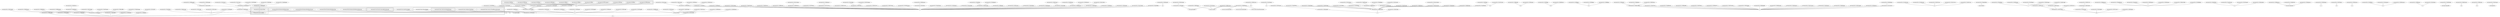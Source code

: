 graph g {
  fontname="sans-serif";

  overlap=false;

  subgraph "cluster_net" {
    subgraph "cluster_net.minecraft" {
      subgraph "cluster_net.minecraft.pathfinding" {
      }
      subgraph "cluster_net.minecraft.client" {
        subgraph "cluster_net.minecraft.client.render" {
          subgraph "cluster_net.minecraft.client.render.entity" {
            "bq"[label="net.minecraft.client.render.entity.RenderPainting"];
          }
        }
        subgraph "cluster_net.minecraft.client.resources" {
          "ba"[label="net.minecraft.client.resources.ThreadResourceDownload"];
        }
        subgraph "cluster_net.minecraft.client.multiplayer" {
          "fl"[label="net.minecraft.client.multiplayer.WorldClient"];
        }
        "net.minecraft.client.MinecraftApplet"[label="net.minecraft.client.MinecraftApplet"];
      }
      subgraph "cluster_net.minecraft.block" {
        subgraph "cluster_net.minecraft.block.blockentity" {
          "az"[label="net.minecraft.block.blockentity.BlockEntityMobSpawner"];
          "ee"[label="net.minecraft.block.blockentity.BlockEntityChest"];
          "if"[label="net.minecraft.block.blockentity.BlockEntityFurnace"];
          "lj"[label="net.minecraft.block.blockentity.BlockEntitySign"];
        }
      }
      subgraph "cluster_net.minecraft.entity" {
        subgraph "cluster_net.minecraft.entity.player" {
          "cv"[label="net.minecraft.entity.player.Player"];
        }
        "fa"[label="net.minecraft.entity.LivingBase"];
      }
      subgraph "cluster_net.minecraft.world" {
        subgraph "cluster_net.minecraft.world.chunk" {
          subgraph "cluster_net.minecraft.world.chunk.storage" {
            "iy"[label="net.minecraft.world.chunk.storage.AlphaChunkLoader"];
          }
        }
      }
      subgraph "cluster_net.minecraft.isom" {
        "net.minecraft.isom.IsomPreviewApplet"[label="net.minecraft.isom.IsomPreviewApplet"];
      }
    }
  }
  subgraph "cluster_com" {
    subgraph "cluster_com.mojang" {
      subgraph "cluster_com.mojang.nbt" {
        "f"[label="com.mojang.nbt.NBTFloat"];
        "df"[label="com.mojang.nbt.NBTByteArray"];
        "ev"[label="com.mojang.nbt.NBTEnd"];
        "fi"[label="com.mojang.nbt.NBTLong"];
        "fy"[label="com.mojang.nbt.NBTCompound"];
        "gx"[label="com.mojang.nbt.NBTInt"];
        "he"[label="com.mojang.nbt.NBTByte"];
        "ij"[label="com.mojang.nbt.NBTList"];
        "ip"[label="com.mojang.nbt.NBTDouble"];
        "jk"[label="com.mojang.nbt.NBTShort"];
        "ko"[label="com.mojang.nbt.NBTString"];
      }
    }
  }
  "b"[label="net.minecraft.src.ClsBFvyhjji"];
  "c"[label="net.minecraft.src.ClsCHqzdaz"];
  "d"[label="net.minecraft.src.ClsDWbulun"];
  "e"[label="net.minecraft.src.ClsEDnmokvl"];
  "g"[label="net.minecraft.src.ClsGDjwwbgb"];
  "h"[label="net.minecraft.src.ClsHEuaptpv"];
  "i"[label="net.minecraft.src.ClsICovskqo"];
  "k"[label="net.minecraft.src.ClsKEvdcccm"];
  "l"[label="net.minecraft.src.ClsLGdttmpo"];
  "n"[label="net.minecraft.src.ClsNCinopcu"];
  "o"[label="net.minecraft.src.ClsOBrbnprf"];
  "p"[label="net.minecraft.src.ClsPTjhxky"];
  "q"[label="net.minecraft.src.ClsQGmrmkms"];
  "r"[label="net.minecraft.src.ClsREjcdtfs"];
  "s"[label="net.minecraft.src.ClsSEexmeiy"];
  "t"[label="net.minecraft.src.ClsTFzfhlqj"];
  "u"[label="net.minecraft.src.ClsUBfajgzt"];
  "w"[label="net.minecraft.src.ClsWBatxhd"];
  "y"[label="net.minecraft.src.ClsYEadtbtl"];
  "z"[label="net.minecraft.src.ClsZEcregeb"];
  "aa"[label="net.minecraft.src.ClsAaChiuvxf"];
  "ab"[label="net.minecraft.src.ClsAbDbkaoxk"];
  "ac"[label="net.minecraft.src.ClsAcFzvvjer"];
  "ae"[label="net.minecraft.src.ClsAeCnudbvn"];
  "ag"[label="net.minecraft.src.ClsAgGduobwc"];
  "ai"[label="net.minecraft.src.ClsAiDqrxywi"];
  "ak"[label="net.minecraft.src.ClsAkGjnfpbi"];
  "al"[label="net.minecraft.src.ClsAlGqfrqme"];
  "am"[label="net.minecraft.src.ClsAmEiylhbs"];
  "an"[label="net.minecraft.src.ClsAnRdohkw"];
  "ao"[label="net.minecraft.src.ClsAoEwugglf"];
  "ap"[label="net.minecraft.src.ClsApGbgkujf"];
  "aq"[label="net.minecraft.src.ClsAqBerighz"];
  "as"[label="net.minecraft.src.ClsAsBxspkqx"];
  "at"[label="net.minecraft.src.ClsAtDvhpggx"];
  "av"[label="net.minecraft.src.ClsAvFxpeoxq"];
  "bb"[label="net.minecraft.src.ClsBbBysmipu"];
  "bc"[label="net.minecraft.src.ClsBcWumicf"];
  "bd"[label="net.minecraft.src.ClsBdEgqqelu"];
  "be"[label="net.minecraft.src.ClsBeGthavov"];
  "bi"[label="net.minecraft.src.ClsBiEzqpeqb"];
  "bj"[label="net.minecraft.src.ClsBjDgqjhfe"];
  "bl"[label="net.minecraft.src.ClsBlFjesrea"];
  "bm"[label="net.minecraft.src.ClsBmCwkptig"];
  "bo"[label="net.minecraft.src.ClsBoCfhzowd"];
  "br"[label="net.minecraft.src.ClsBrFluvvvh"];
  "bt"[label="net.minecraft.src.ClsBtGkpuyco"];
  "bu"[label="net.minecraft.src.ClsBuPvuopp"];
  "bv"[label="net.minecraft.src.ClsBvGiuibwj"];
  "bx"[label="net.minecraft.src.ClsBxCahflhr"];
  "by"[label="net.minecraft.src.ClsByBoyxyd"];
  "ca"[label="net.minecraft.src.ClsCaDhvxukr"];
  "cb"[label="net.minecraft.src.ClsCbCyxfeth"];
  "cc"[label="net.minecraft.src.ClsCcEwfktg"];
  "cd"[label="net.minecraft.src.ClsCdCharpsd"];
  "ce"[label="net.minecraft.src.ClsCeCwshxpy"];
  "cf"[label="net.minecraft.src.ClsCfGogyugi"];
  "cg"[label="net.minecraft.src.ClsCgBavmqqq"];
  "ch"[label="net.minecraft.src.ClsChFrspprv"];
  "ci"[label="net.minecraft.src.ClsCiPcbogx"];
  "cj"[label="net.minecraft.src.ClsCjGxjfqba"];
  "ck"[label="net.minecraft.src.ClsCkDgvspzb"];
  "cl"[label="net.minecraft.src.ClsClCilyeuf"];
  "cn"[label="net.minecraft.src.ClsCnWsmhav"];
  "co"[label="net.minecraft.src.ClsCoCclyiti"];
  "cq"[label="net.minecraft.src.ClsCqPtiqym"];
  "cr"[label="net.minecraft.src.ClsCrCsyuwsa"];
  "ct"[label="net.minecraft.src.ClsCtFmpejkh"];
  "cw"[label="net.minecraft.src.ClsCwDzbhfal"];
  "cx"[label="net.minecraft.src.ClsCxGyhvfr"];
  "cy"[label="net.minecraft.src.ClsCyBnkqucb"];
  "db"[label="net.minecraft.src.ClsDbFsuveww"];
  "dc"[label="net.minecraft.src.ClsDcBbiuine"];
  "de"[label="net.minecraft.src.ClsDeBzgsjcg"];
  "dg"[label="net.minecraft.src.ClsDgEfgkysj"];
  "di"[label="net.minecraft.src.ClsDiCfuexiy"];
  "dk"[label="net.minecraft.src.ClsDkMnsbyd"];
  "dl"[label="net.minecraft.src.ClsDlDxplvwc"];
  "dm"[label="net.minecraft.src.ClsDmKklqch"];
  "dn"[label="net.minecraft.src.ClsDnFjqunno"];
  "do"[label="net.minecraft.src.ClsDoWiowaf"];
  "dp"[label="net.minecraft.src.ClsDpFunntjj"];
  "dr"[label="net.minecraft.src.ClsDrGkgdihr"];
  "ds"[label="net.minecraft.src.ClsDsCebqafr"];
  "dv"[label="net.minecraft.src.ClsDvGsalrts"];
  "eb"[label="net.minecraft.src.ClsEbKpweau"];
  "ec"[label="net.minecraft.src.ClsEcPxlugn"];
  "ed"[label="net.minecraft.src.ClsEdGxoivow"];
  "ef"[label="net.minecraft.src.ClsEfJpknaf"];
  "eg"[label="net.minecraft.src.ClsEgCywfabd"];
  "ej"[label="net.minecraft.src.ClsEjCgybgcf"];
  "ek"[label="net.minecraft.src.ClsEkBbanezn"];
  "ep"[label="net.minecraft.src.ClsEpCipjsbm"];
  "eq"[label="net.minecraft.src.ClsEqDtizvfa"];
  "er"[label="net.minecraft.src.ClsErGqwxxsn"];
  "es"[label="net.minecraft.src.ClsEsFluvvvh"];
  "et"[label="net.minecraft.src.ClsEtCsvpzcg"];
  "ez"[label="net.minecraft.src.ClsEzEtbmqic"];
  "fb"[label="net.minecraft.src.ClsFbEklwmau"];
  "fc"[label="net.minecraft.src.ClsFcBfajgzt"];
  "fe"[label="net.minecraft.src.ClsFeNhxosw"];
  "ff"[label="net.minecraft.src.ClsFfGpyhgr"];
  "fg"[label="net.minecraft.src.ClsFgKpweau"];
  "fh"[label="net.minecraft.src.ClsFhQomflh"];
  "fk"[label="net.minecraft.src.ClsFkUtkqzs"];
  "fm"[label="net.minecraft.src.ClsFmDhvgwqw"];
  "fn"[label="net.minecraft.src.ClsFnFluvvvh"];
  "fo"[label="net.minecraft.src.ClsFoExzxzsa"];
  "fp"[label="net.minecraft.src.ClsFpBoyxyd"];
  "fs"[label="net.minecraft.src.ClsFsBezemvr"];
  "ft"[label="net.minecraft.src.ClsFtDwhdmpk"];
  "fu"[label="net.minecraft.src.ClsFuGwqcpsy"];
  "fv"[label="net.minecraft.src.ClsFvCcoucnl"];
  "fw"[label="net.minecraft.src.ClsFwPxluix"];
  "fx"[label="net.minecraft.src.ClsFxFdhsbnf"];
  "ga"[label="net.minecraft.src.ClsGaBnidjvi"];
  "gb"[label="net.minecraft.src.ClsGbBgfsktp"];
  "ge"[label="net.minecraft.src.ClsGeFoitfrp"];
  "gf"[label="net.minecraft.src.ClsGfMwpqoe"];
  "gg"[label="net.minecraft.src.ClsGgDvdyhwi"];
  "gh"[label="net.minecraft.src.ClsGhEjgsrkt"];
  "gi"[label="net.minecraft.src.ClsGiFmpejkh"];
  "gj"[label="net.minecraft.src.ClsGjCnatzhz"];
  "gk"[label="net.minecraft.src.ClsGkFflnizr"];
  "gl"[label="net.minecraft.src.ClsGlDsksulk"];
  "gm"[label="net.minecraft.src.ClsGmGtuedmw"];
  "gn"[label="net.minecraft.src.ClsGnUqbnym"];
  "gp"[label="net.minecraft.src.ClsGpFtweqra"];
  "gq"[label="net.minecraft.src.ClsGqCykxfcs"];
  "gu"[label="net.minecraft.src.ClsGuEnpcrnc"];
  "gw"[label="net.minecraft.src.ClsGwFszztub"];
  "hc"[label="net.minecraft.src.ClsHcGqjbmb"];
  "hd"[label="net.minecraft.src.ClsHdGhqzxnz"];
  "hf"[label="net.minecraft.src.ClsHfQgurxe"];
  "hh"[label="net.minecraft.src.ClsHhHrdvhy"];
  "hi"[label="net.minecraft.src.ClsHiGgsazue"];
  "hj"[label="net.minecraft.src.ClsHjGbssctz"];
  "hk"[label="net.minecraft.src.ClsHkDmeegxz"];
  "hl"[label="net.minecraft.src.ClsHlExrgfqm"];
  "hm"[label="net.minecraft.src.ClsHmGkofiam"];
  "ho"[label="net.minecraft.src.ClsHoDkclsfp"];
  "hp"[label="net.minecraft.src.ClsHpDgqjhfe"];
  "ht"[label="net.minecraft.src.ClsHtFpbawbg"];
  "hu"[label="net.minecraft.src.ClsHuDxplvwc"];
  "hv"[label="net.minecraft.src.ClsHvCkawppj"];
  "hw"[label="net.minecraft.src.ClsHwCdzvzdb"];
  "hx"[label="net.minecraft.src.ClsHxEwisyka"];
  "hz"[label="net.minecraft.src.ClsHzBxidhsz"];
  "ia"[label="net.minecraft.src.ClsIaCnvpvmw"];
  "ib"[label="net.minecraft.src.ClsIbDuejfqt"];
  "ic"[label="net.minecraft.src.ClsIcCfhgxzk"];
  "id"[label="net.minecraft.src.ClsIdBfajgzt"];
  "ig"[label="net.minecraft.src.ClsIgBtcbqwf"];
  "ih"[label="net.minecraft.src.ClsIhJptmjx"];
  "ik"[label="net.minecraft.src.ClsIkEceojrn"];
  "il"[label="net.minecraft.src.ClsIlCyxnwzi"];
  "io"[label="net.minecraft.src.ClsIoDlmivzu"];
  "iq"[label="net.minecraft.src.ClsIqHpczkx"];
  "ir"[label="net.minecraft.src.ClsIrBajcotd"];
  "is"[label="net.minecraft.src.ClsIsCchnsjm"];
  "iv"[label="net.minecraft.src.ClsIvFpunyes"];
  "ix"[label="net.minecraft.src.ClsIxCswhdro"];
  "ja"[label="net.minecraft.src.ClsJaCbrxnpz"];
  "jb"[label="net.minecraft.src.ClsJbBgeogvq"];
  "jc"[label="net.minecraft.src.ClsJcChdyrip"];
  "jd"[label="net.minecraft.src.ClsJdDzbtaur"];
  "jh"[label="net.minecraft.src.ClsJhFfuxapb"];
  "ji"[label="net.minecraft.src.ClsJiEdbnrmz"];
  "jj"[label="net.minecraft.src.ClsJjGyaokcb"];
  "jm"[label="net.minecraft.src.ClsJmEpetpvr"];
  "jn"[label="net.minecraft.src.ClsJnCyyfagr"];
  "jp"[label="net.minecraft.src.ClsJpGtxzngg"];
  "jr"[label="net.minecraft.src.ClsJrFdfvdyb"];
  "jt"[label="net.minecraft.src.ClsJtMlwlph"];
  "ju"[label="net.minecraft.src.ClsJuDxplvwc"];
  "jw"[label="net.minecraft.src.ClsJwFabhiow"];
  "jx"[label="net.minecraft.src.ClsJxEpqpnxq"];
  "jy"[label="net.minecraft.src.ClsJyCrlehht"];
  "ka"[label="net.minecraft.src.ClsKaMwpqoe"];
  "kb"[label="net.minecraft.src.ClsKbExdvejo"];
  "kd"[label="net.minecraft.src.ClsKdFnglyqy"];
  "ke"[label="net.minecraft.src.ClsKeBgxjmzo"];
  "kf"[label="net.minecraft.src.ClsKfCkvhxjc"];
  "kh"[label="net.minecraft.src.ClsKhGmqjolz"];
  "kk"[label="net.minecraft.src.ClsKkDsejpyf"];
  "kl"[label="net.minecraft.src.ClsKlFuvuywy"];
  "km"[label="net.minecraft.src.ClsKmBjthmqv"];
  "kn"[label="net.minecraft.src.ClsKnVizywp"];
  "kq"[label="net.minecraft.src.ClsKqNkredx"];
  "kr"[label="net.minecraft.src.ClsKrHhycjn"];
  "ks"[label="net.minecraft.src.ClsKsBvegucm"];
  "kt"[label="net.minecraft.src.ClsKtBbanezn"];
  "ku"[label="net.minecraft.src.ClsKuBbanezn"];
  "kv"[label="net.minecraft.src.ClsKvCebqafr"];
  "kw"[label="net.minecraft.src.ClsKwFzvvjer"];
  "ky"[label="net.minecraft.src.ClsKyZeesbu"];
  "la"[label="net.minecraft.src.ClsLaBzkdnwi"];
  "lb"[label="net.minecraft.src.ClsLbSwqunr"];
  "lc"[label="net.minecraft.src.ClsLcFikwlgf"];
  "le"[label="net.minecraft.src.ClsLeDfoetqu"];
  "lf"[label="net.minecraft.src.ClsLfCzmgebu"];
  "lg"[label="net.minecraft.src.ClsLgEvpcbsl"];
  "lh"[label="net.minecraft.src.ClsLhFtfhsdu"];
  "li"[label="net.minecraft.src.ClsLiCevvwxz"];
  "lk"[label="net.minecraft.src.ClsLkDqgibov"];
  "ll"[label="net.minecraft.src.ClsLlDxplvwc"];
  "lo"[label="net.minecraft.src.ClsLoFcwbfsw"];
  "lp"[label="net.minecraft.src.ClsLpDixftwv"];
  "lq"[label="net.minecraft.src.ClsLqFtxfkeo"];
  "lr"[label="net.minecraft.src.ClsLrChiuvxf"];
  "ls"[label="net.minecraft.src.ClsLsGjbzpmc"];
  "b" -- "hz";
  "c" -- "jq";
  "d" -- "cw";
  "e" -- "gv";
  "f" -- "dq";
  "g" -- "y";
  "h" -- "java.awt.Canvas";
  "i" -- "fd";
  "k" -- "bn";
  "l" -- "au";
  "n" -- "ej";
  "o" -- "jq";
  "p" -- "dy";
  "q" -- "jq";
  "r" -- "aw";
  "s" -- "aw";
  "t" -- "bf";
  "u" -- "ey";
  "w" -- "bm";
  "y" -- "java.lang.Runnable";
  "z" -- "aj";
  "aa" -- "cs";
  "ab" -- "java.awt.Canvas";
  "ab" -- "java.awt.event.KeyListener";
  "ab" -- "java.awt.event.MouseListener";
  "ab" -- "java.awt.event.MouseMotionListener";
  "ab" -- "java.lang.Runnable";
  "ac" -- "gt";
  "ae" -- "dp";
  "ag" -- "jq";
  "ai" -- "jq";
  "ak" -- "ii";
  "al" -- "lr";
  "am" -- "java.awt.Panel";
  "an" -- "bb";
  "ao" -- "x";
  "ap" -- "bb";
  "aq" -- "cs";
  "as" -- "cy";
  "at" -- "bb";
  "av" -- "la";
  "az" -- "go";
  "ba" -- "java.lang.Thread";
  "bb" -- "jf";
  "bc" -- "jy";
  "bd" -- "cv";
  "be" -- "hz";
  "bi" -- "ae";
  "bj" -- "cs";
  "bl" -- "jq";
  "bm" -- "cs";
  "bo" -- "cw";
  "bq" -- "aj";
  "br" -- "fu";
  "bt" -- "el";
  "bu" -- "fu";
  "bv" -- "ch";
  "bx" -- "la";
  "by" -- "jq";
  "ca" -- "gt";
  "cb" -- "kx";
  "cc" -- "bb";
  "cd" -- "ar";
  "ce" -- "by";
  "cf" -- "kx";
  "cg" -- "la";
  "ch" -- "em";
  "ci" -- "jq";
  "cj" -- "ec";
  "ck" -- "gt";
  "cl" -- "cy";
  "cn" -- "java.awt.Canvas";
  "co" -- "cy";
  "cq" -- "bb";
  "cr" -- "jq";
  "ct" -- "aj";
  "cv" -- "fa";
  "cw" -- "aj";
  "cx" -- "la";
  "cy" -- "dp";
  "db" -- "jq";
  "dc" -- "ke";
  "de" -- "ii";
  "df" -- "dq";
  "dg" -- "dk";
  "di" -- "cs";
  "dk" -- "bb";
  "dl" -- "cs";
  "dm" -- "x";
  "dn" -- "el";
  "do" -- "aj";
  "dp" -- "fa";
  "dr" -- "em";
  "ds" -- "la";
  "dv" -- "fd";
  "eb" -- "java.util.Comparator";
  "ec" -- "jq";
  "ed" -- "jq";
  "ee" -- "go";
  "ee" -- "fd";
  "ef" -- "ii";
  "eg" -- "el";
  "ej" -- "jf";
  "ek" -- "java.lang.Thread";
  "ep" -- "ar";
  "eq" -- "java.util.Comparator";
  "er" -- "cs";
  "es" -- "bv";
  "et" -- "jq";
  "ev" -- "dq";
  "ez" -- "jl";
  "fa" -- "ii";
  "fb" -- "bb";
  "fc" -- "ey";
  "fe" -- "aj";
  "ff" -- "aj";
  "fg" -- "java.util.Comparator";
  "fh" -- "cw";
  "fi" -- "dq";
  "fk" -- "ld";
  "fl" -- "cf";
  "fm" -- "jq";
  "fn" -- "fu";
  "fo" -- "iw";
  "fp" -- "cr";
  "fs" -- "ke";
  "ft" -- "ec";
  "fu" -- "em";
  "fv" -- "em";
  "fw" -- "jq";
  "fx" -- "cy";
  "fy" -- "dq";
  "ga" -- "hv";
  "gb" -- "el";
  "ge" -- "fd";
  "gf" -- "x";
  "gg" -- "jq";
  "gh" -- "hv";
  "gi" -- "aj";
  "gj" -- "dk";
  "gk" -- "gc";
  "gl" -- "jq";
  "gm" -- "hw";
  "gn" -- "dk";
  "gp" -- "bb";
  "gq" -- "jq";
  "gu" -- "gc";
  "gw" -- "dy";
  "gx" -- "dq";
  "hc" -- "cs";
  "hd" -- "la";
  "he" -- "dq";
  "hf" -- "cz";
  "hh" -- "la";
  "hi" -- "fw";
  "hj" -- "bb";
  "hk" -- "la";
  "hl" -- "ii";
  "hm" -- "ii";
  "ho" -- "java.lang.Comparable";
  "hp" -- "cs";
  "ht" -- "cs";
  "hu" -- "cs";
  "hv" -- "jq";
  "hw" -- "bb";
  "hx" -- "fq";
  "hz" -- "jq";
  "ia" -- "cs";
  "ib" -- "em";
  "ic" -- "x";
  "id" -- "ey";
  "if" -- "go";
  "if" -- "fd";
  "ig" -- "ii";
  "ih" -- "jq";
  "ij" -- "dq";
  "ik" -- "lm";
  "il" -- "jq";
  "io" -- "kq";
  "ip" -- "dq";
  "iq" -- "bm";
  "ir" -- "aj";
  "is" -- "hz";
  "iv" -- "java.lang.Thread";
  "ix" -- "ke";
  "iy" -- "ad";
  "ja" -- "java.lang.Thread";
  "jb" -- "el";
  "jc" -- "cz";
  "jd" -- "cf";
  "jh" -- "dk";
  "ji" -- "bf";
  "jj" -- "hz";
  "jk" -- "dq";
  "jm" -- "bb";
  "jn" -- "jf";
  "jp" -- "fd";
  "jr" -- "ar";
  "jt" -- "cy";
  "ju" -- "cs";
  "jw" -- "jq";
  "jx" -- "jq";
  "jy" -- "jq";
  "ka" -- "x";
  "kb" -- "bb";
  "kd" -- "cs";
  "ke" -- "jq";
  "kf" -- "bm";
  "kh" -- "ae";
  "kk" -- "jq";
  "kl" -- "java.awt.Canvas";
  "km" -- "el";
  "kn" -- "java.lang.Thread";
  "ko" -- "dq";
  "kq" -- "la";
  "kr" -- "jq";
  "ks" -- "gc";
  "kt" -- "java.lang.Thread";
  "ku" -- "java.lang.Thread";
  "kv" -- "la";
  "kw" -- "gt";
  "ky" -- "jq";
  "la" -- "ii";
  "lb" -- "java.lang.Error";
  "lc" -- "cw";
  "le" -- "bb";
  "lf" -- "cs";
  "lg" -- "ar";
  "lh" -- "cw";
  "li" -- "gt";
  "lj" -- "go";
  "lk" -- "ii";
  "lk" -- "fd";
  "ll" -- "cs";
  "lo" -- "jq";
  "lp" -- "el";
  "lq" -- "jq";
  "lr" -- "cs";
  "ls" -- "cw";
  "net.minecraft.client.MinecraftApplet" -- "java.applet.Applet";
  "net.minecraft.isom.IsomPreviewApplet" -- "java.applet.Applet";
}
